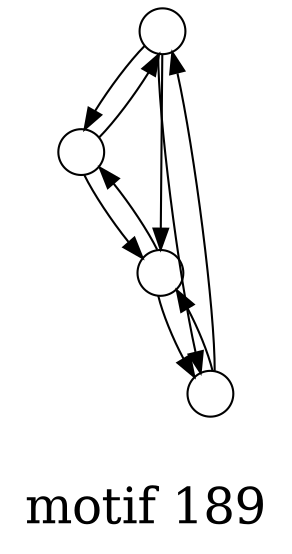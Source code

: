 /*****
motif 189
*****/

digraph G {
  graph [splines=false overlap=false]
  node  [shape=ellipse, width=0.3, height=0.3, label=""]
  0 ;
  1 ;
  2 ;
  3 ;
  0 -> 1;
  0 -> 2;
  0 -> 3;
  1 -> 0;
  1 -> 2;
  2 -> 1;
  2 -> 3;
  3 -> 0;
  3 -> 2;
  label = "\nmotif 189\n";  fontsize=24;
}
